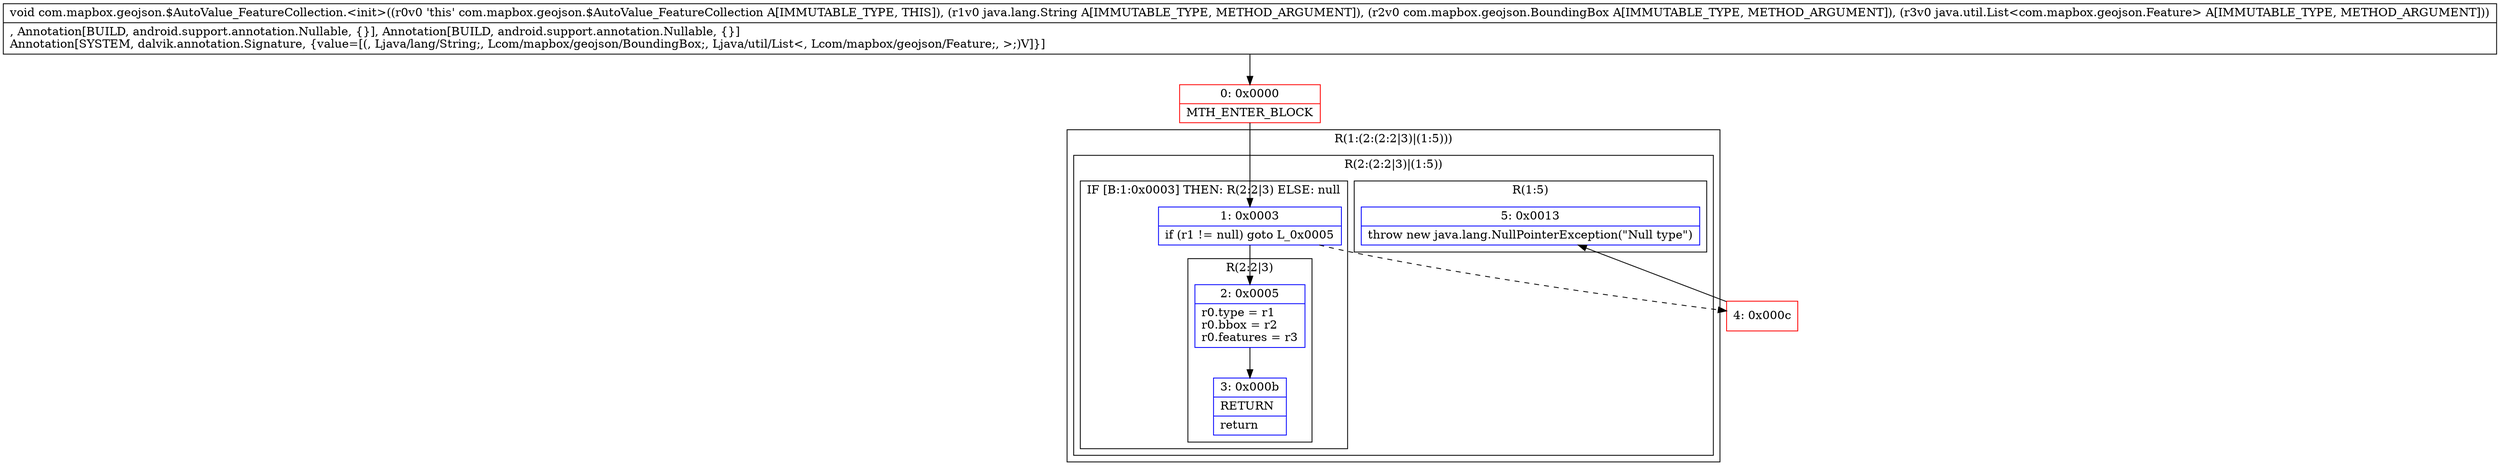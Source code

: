 digraph "CFG forcom.mapbox.geojson.$AutoValue_FeatureCollection.\<init\>(Ljava\/lang\/String;Lcom\/mapbox\/geojson\/BoundingBox;Ljava\/util\/List;)V" {
subgraph cluster_Region_232598212 {
label = "R(1:(2:(2:2|3)|(1:5)))";
node [shape=record,color=blue];
subgraph cluster_Region_554427637 {
label = "R(2:(2:2|3)|(1:5))";
node [shape=record,color=blue];
subgraph cluster_IfRegion_153009910 {
label = "IF [B:1:0x0003] THEN: R(2:2|3) ELSE: null";
node [shape=record,color=blue];
Node_1 [shape=record,label="{1\:\ 0x0003|if (r1 != null) goto L_0x0005\l}"];
subgraph cluster_Region_1889997917 {
label = "R(2:2|3)";
node [shape=record,color=blue];
Node_2 [shape=record,label="{2\:\ 0x0005|r0.type = r1\lr0.bbox = r2\lr0.features = r3\l}"];
Node_3 [shape=record,label="{3\:\ 0x000b|RETURN\l|return\l}"];
}
}
subgraph cluster_Region_340298631 {
label = "R(1:5)";
node [shape=record,color=blue];
Node_5 [shape=record,label="{5\:\ 0x0013|throw new java.lang.NullPointerException(\"Null type\")\l}"];
}
}
}
Node_0 [shape=record,color=red,label="{0\:\ 0x0000|MTH_ENTER_BLOCK\l}"];
Node_4 [shape=record,color=red,label="{4\:\ 0x000c}"];
MethodNode[shape=record,label="{void com.mapbox.geojson.$AutoValue_FeatureCollection.\<init\>((r0v0 'this' com.mapbox.geojson.$AutoValue_FeatureCollection A[IMMUTABLE_TYPE, THIS]), (r1v0 java.lang.String A[IMMUTABLE_TYPE, METHOD_ARGUMENT]), (r2v0 com.mapbox.geojson.BoundingBox A[IMMUTABLE_TYPE, METHOD_ARGUMENT]), (r3v0 java.util.List\<com.mapbox.geojson.Feature\> A[IMMUTABLE_TYPE, METHOD_ARGUMENT]))  | , Annotation[BUILD, android.support.annotation.Nullable, \{\}], Annotation[BUILD, android.support.annotation.Nullable, \{\}]\lAnnotation[SYSTEM, dalvik.annotation.Signature, \{value=[(, Ljava\/lang\/String;, Lcom\/mapbox\/geojson\/BoundingBox;, Ljava\/util\/List\<, Lcom\/mapbox\/geojson\/Feature;, \>;)V]\}]\l}"];
MethodNode -> Node_0;
Node_1 -> Node_2;
Node_1 -> Node_4[style=dashed];
Node_2 -> Node_3;
Node_0 -> Node_1;
Node_4 -> Node_5;
}

